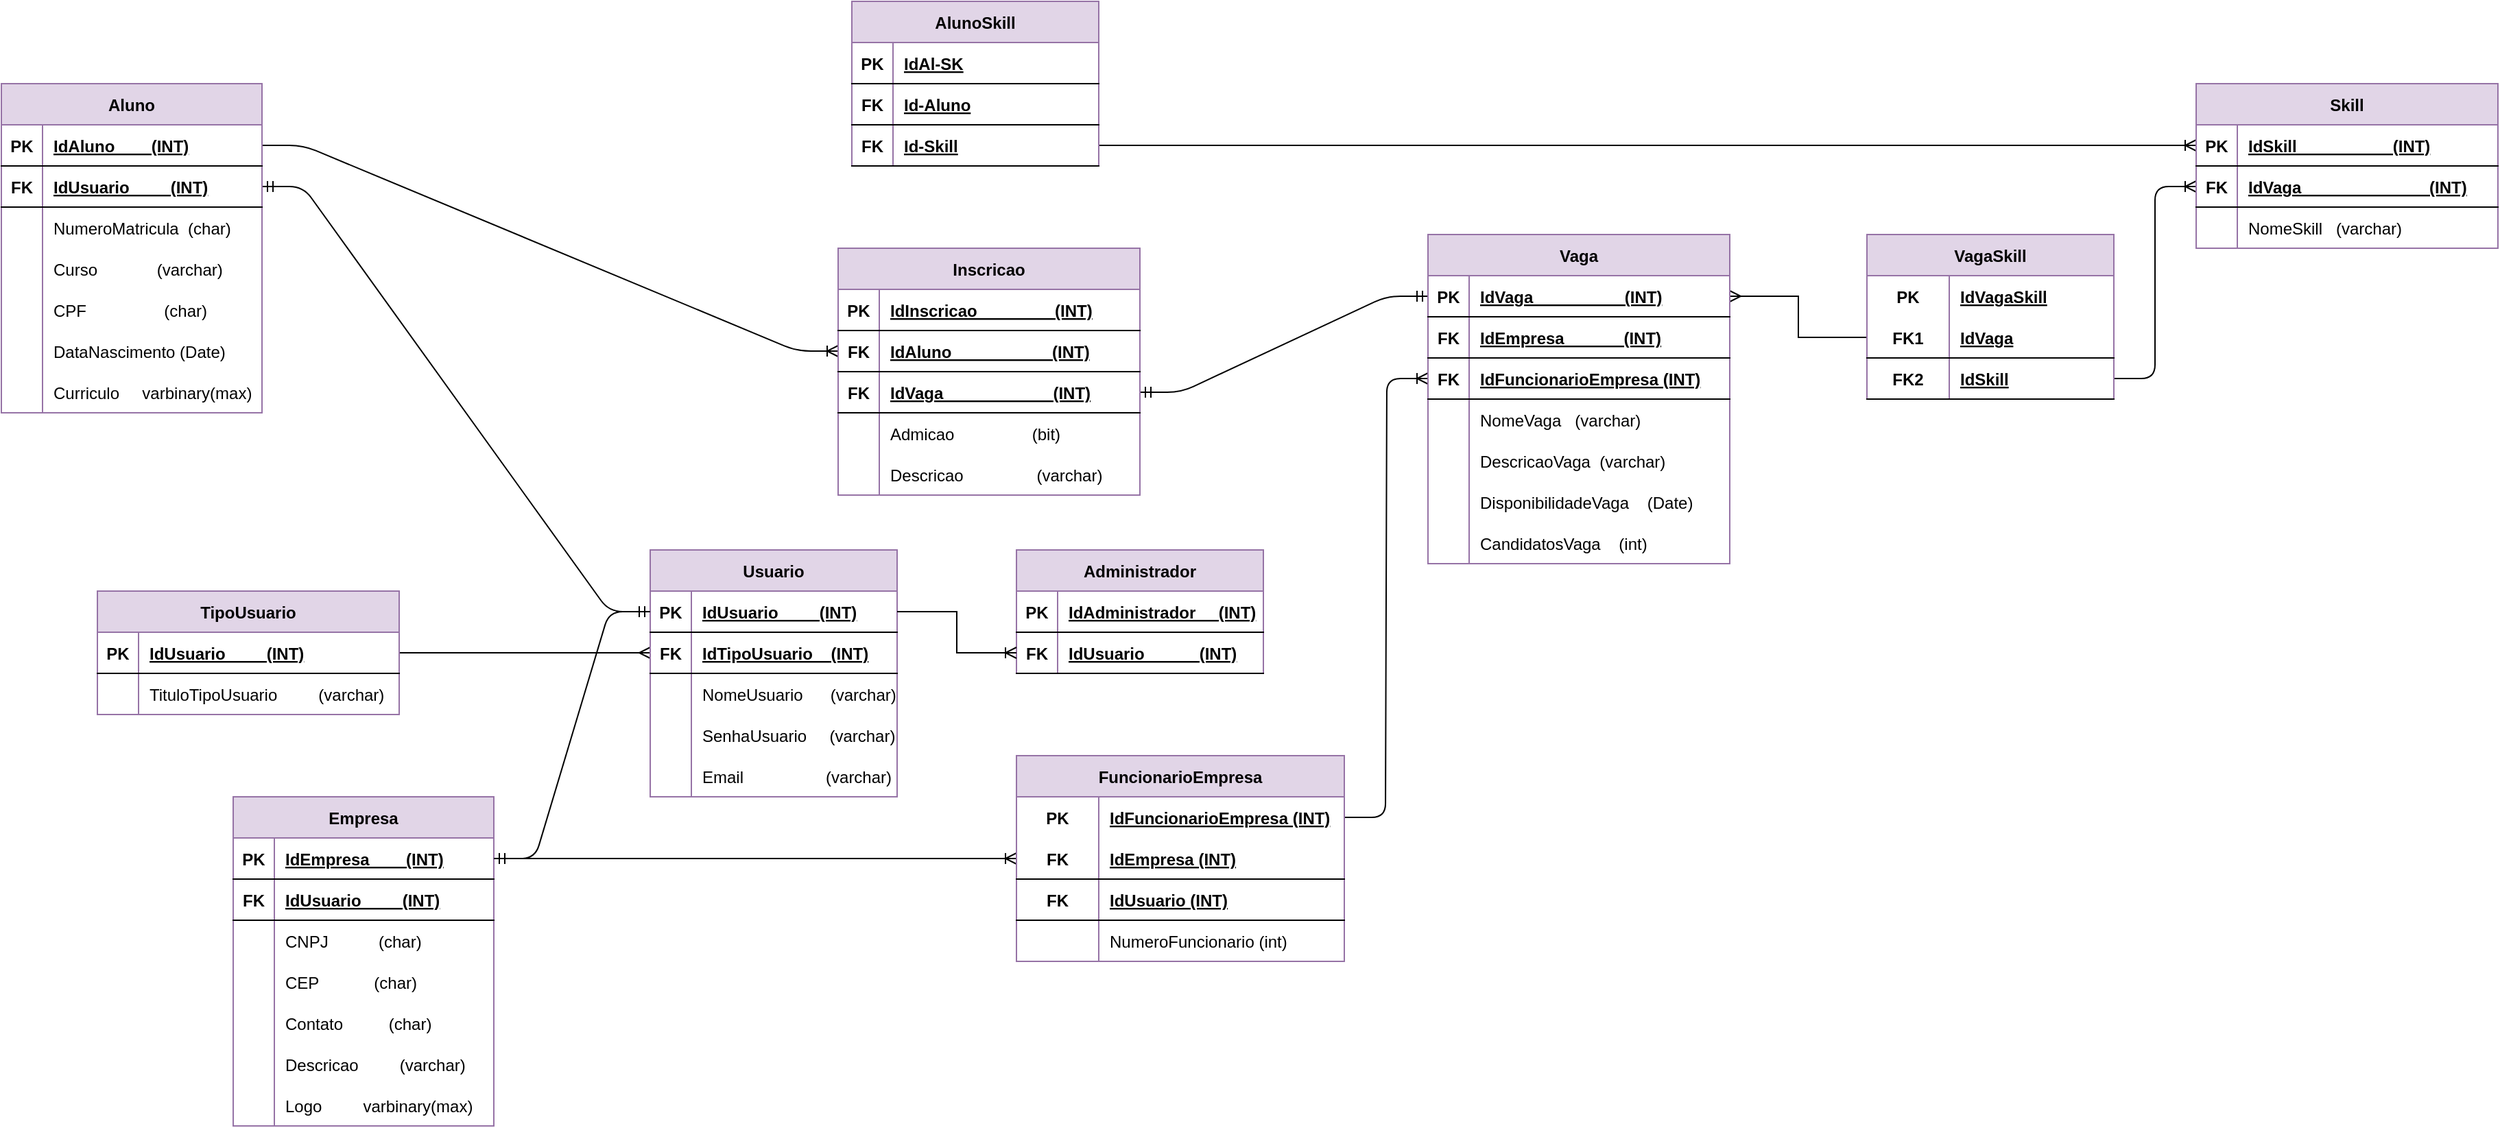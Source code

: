<mxfile version="13.7.1" type="device"><diagram id="C5RBs43oDa-KdzZeNtuy" name="Page-1"><mxGraphModel dx="769" dy="692" grid="1" gridSize="10" guides="1" tooltips="1" connect="1" arrows="1" fold="1" page="1" pageScale="1" pageWidth="827" pageHeight="1169" math="0" shadow="0"><root><mxCell id="WIyWlLk6GJQsqaUBKTNV-0"/><mxCell id="WIyWlLk6GJQsqaUBKTNV-1" parent="WIyWlLk6GJQsqaUBKTNV-0"/><mxCell id="zfQ86DGtaFj2glOcEP41-203" style="edgeStyle=orthogonalEdgeStyle;rounded=0;orthogonalLoop=1;jettySize=auto;html=1;entryX=1;entryY=0.5;entryDx=0;entryDy=0;endArrow=none;endFill=0;startArrow=ERmany;startFill=0;" parent="WIyWlLk6GJQsqaUBKTNV-1" source="zfQ86DGtaFj2glOcEP41-29" target="zfQ86DGtaFj2glOcEP41-42" edge="1"><mxGeometry relative="1" as="geometry"/></mxCell><mxCell id="zfQ86DGtaFj2glOcEP41-209" style="edgeStyle=orthogonalEdgeStyle;rounded=0;orthogonalLoop=1;jettySize=auto;html=1;endArrow=none;endFill=0;exitX=1;exitY=0.5;exitDx=0;exitDy=0;entryX=0;entryY=0.5;entryDx=0;entryDy=0;startArrow=ERmany;startFill=0;" parent="WIyWlLk6GJQsqaUBKTNV-1" source="zfQ86DGtaFj2glOcEP41-58" target="Ye0DY-qjaalPSwoNi_Tb-66" edge="1"><mxGeometry relative="1" as="geometry"><mxPoint x="1470" y="230" as="targetPoint"/></mxGeometry></mxCell><mxCell id="zfQ86DGtaFj2glOcEP41-25" value="Usuario" style="shape=table;startSize=30;container=1;collapsible=1;childLayout=tableLayout;fixedRows=1;rowLines=0;fontStyle=1;align=center;resizeLast=1;fillColor=#e1d5e7;strokeColor=#9673a6;" parent="WIyWlLk6GJQsqaUBKTNV-1" vertex="1"><mxGeometry x="623" y="510" width="180" height="180" as="geometry"><mxRectangle x="160" y="110" width="110" height="30" as="alternateBounds"/></mxGeometry></mxCell><mxCell id="zfQ86DGtaFj2glOcEP41-26" value="" style="shape=partialRectangle;collapsible=0;dropTarget=0;pointerEvents=0;fillColor=none;top=0;left=0;bottom=1;right=0;points=[[0,0.5],[1,0.5]];portConstraint=eastwest;" parent="zfQ86DGtaFj2glOcEP41-25" vertex="1"><mxGeometry y="30" width="180" height="30" as="geometry"/></mxCell><mxCell id="zfQ86DGtaFj2glOcEP41-27" value="PK" style="shape=partialRectangle;connectable=0;fillColor=none;top=0;left=0;bottom=0;right=0;fontStyle=1;overflow=hidden;" parent="zfQ86DGtaFj2glOcEP41-26" vertex="1"><mxGeometry width="30" height="30" as="geometry"/></mxCell><mxCell id="zfQ86DGtaFj2glOcEP41-28" value="IdUsuario         (INT)" style="shape=partialRectangle;connectable=0;fillColor=none;top=0;left=0;bottom=0;right=0;align=left;spacingLeft=6;fontStyle=5;overflow=hidden;" parent="zfQ86DGtaFj2glOcEP41-26" vertex="1"><mxGeometry x="30" width="150" height="30" as="geometry"/></mxCell><mxCell id="zfQ86DGtaFj2glOcEP41-29" value="" style="shape=partialRectangle;collapsible=0;dropTarget=0;pointerEvents=0;fillColor=none;top=0;left=0;bottom=1;right=0;points=[[0,0.5],[1,0.5]];portConstraint=eastwest;" parent="zfQ86DGtaFj2glOcEP41-25" vertex="1"><mxGeometry y="60" width="180" height="30" as="geometry"/></mxCell><mxCell id="zfQ86DGtaFj2glOcEP41-30" value="FK" style="shape=partialRectangle;connectable=0;fillColor=none;top=0;left=0;bottom=0;right=0;fontStyle=1;overflow=hidden;" parent="zfQ86DGtaFj2glOcEP41-29" vertex="1"><mxGeometry width="30" height="30" as="geometry"/></mxCell><mxCell id="zfQ86DGtaFj2glOcEP41-31" value="IdTipoUsuario    (INT)" style="shape=partialRectangle;connectable=0;fillColor=none;top=0;left=0;bottom=0;right=0;align=left;spacingLeft=6;fontStyle=5;overflow=hidden;" parent="zfQ86DGtaFj2glOcEP41-29" vertex="1"><mxGeometry x="30" width="150" height="30" as="geometry"/></mxCell><mxCell id="zfQ86DGtaFj2glOcEP41-32" value="" style="shape=partialRectangle;collapsible=0;dropTarget=0;pointerEvents=0;fillColor=none;top=0;left=0;bottom=0;right=0;points=[[0,0.5],[1,0.5]];portConstraint=eastwest;" parent="zfQ86DGtaFj2glOcEP41-25" vertex="1"><mxGeometry y="90" width="180" height="30" as="geometry"/></mxCell><mxCell id="zfQ86DGtaFj2glOcEP41-33" value="" style="shape=partialRectangle;connectable=0;fillColor=none;top=0;left=0;bottom=0;right=0;editable=1;overflow=hidden;" parent="zfQ86DGtaFj2glOcEP41-32" vertex="1"><mxGeometry width="30" height="30" as="geometry"/></mxCell><mxCell id="zfQ86DGtaFj2glOcEP41-34" value="NomeUsuario      (varchar)        " style="shape=partialRectangle;connectable=0;fillColor=none;top=0;left=0;bottom=0;right=0;align=left;spacingLeft=6;overflow=hidden;fontStyle=0" parent="zfQ86DGtaFj2glOcEP41-32" vertex="1"><mxGeometry x="30" width="150" height="30" as="geometry"/></mxCell><mxCell id="zfQ86DGtaFj2glOcEP41-35" value="" style="shape=partialRectangle;collapsible=0;dropTarget=0;pointerEvents=0;fillColor=none;top=0;left=0;bottom=0;right=0;points=[[0,0.5],[1,0.5]];portConstraint=eastwest;" parent="zfQ86DGtaFj2glOcEP41-25" vertex="1"><mxGeometry y="120" width="180" height="30" as="geometry"/></mxCell><mxCell id="zfQ86DGtaFj2glOcEP41-36" value="" style="shape=partialRectangle;connectable=0;fillColor=none;top=0;left=0;bottom=0;right=0;editable=1;overflow=hidden;" parent="zfQ86DGtaFj2glOcEP41-35" vertex="1"><mxGeometry width="30" height="30" as="geometry"/></mxCell><mxCell id="zfQ86DGtaFj2glOcEP41-37" value="SenhaUsuario     (varchar)" style="shape=partialRectangle;connectable=0;fillColor=none;top=0;left=0;bottom=0;right=0;align=left;spacingLeft=6;overflow=hidden;" parent="zfQ86DGtaFj2glOcEP41-35" vertex="1"><mxGeometry x="30" width="150" height="30" as="geometry"/></mxCell><mxCell id="zfQ86DGtaFj2glOcEP41-38" value="" style="shape=partialRectangle;collapsible=0;dropTarget=0;pointerEvents=0;fillColor=none;top=0;left=0;bottom=0;right=0;points=[[0,0.5],[1,0.5]];portConstraint=eastwest;" parent="zfQ86DGtaFj2glOcEP41-25" vertex="1"><mxGeometry y="150" width="180" height="30" as="geometry"/></mxCell><mxCell id="zfQ86DGtaFj2glOcEP41-39" value="" style="shape=partialRectangle;connectable=0;fillColor=none;top=0;left=0;bottom=0;right=0;editable=1;overflow=hidden;" parent="zfQ86DGtaFj2glOcEP41-38" vertex="1"><mxGeometry width="30" height="30" as="geometry"/></mxCell><mxCell id="zfQ86DGtaFj2glOcEP41-40" value="Email                  (varchar)" style="shape=partialRectangle;connectable=0;fillColor=none;top=0;left=0;bottom=0;right=0;align=left;spacingLeft=6;overflow=hidden;" parent="zfQ86DGtaFj2glOcEP41-38" vertex="1"><mxGeometry x="30" width="150" height="30" as="geometry"/></mxCell><mxCell id="zfQ86DGtaFj2glOcEP41-41" value="TipoUsuario" style="shape=table;startSize=30;container=1;collapsible=1;childLayout=tableLayout;fixedRows=1;rowLines=0;fontStyle=1;align=center;resizeLast=1;fillColor=#e1d5e7;strokeColor=#9673a6;" parent="WIyWlLk6GJQsqaUBKTNV-1" vertex="1"><mxGeometry x="220" y="540" width="220" height="90" as="geometry"><mxRectangle x="160" y="110" width="110" height="30" as="alternateBounds"/></mxGeometry></mxCell><mxCell id="zfQ86DGtaFj2glOcEP41-42" value="" style="shape=partialRectangle;collapsible=0;dropTarget=0;pointerEvents=0;fillColor=none;top=0;left=0;bottom=1;right=0;points=[[0,0.5],[1,0.5]];portConstraint=eastwest;" parent="zfQ86DGtaFj2glOcEP41-41" vertex="1"><mxGeometry y="30" width="220" height="30" as="geometry"/></mxCell><mxCell id="zfQ86DGtaFj2glOcEP41-43" value="PK" style="shape=partialRectangle;connectable=0;fillColor=none;top=0;left=0;bottom=0;right=0;fontStyle=1;overflow=hidden;" parent="zfQ86DGtaFj2glOcEP41-42" vertex="1"><mxGeometry width="30" height="30" as="geometry"/></mxCell><mxCell id="zfQ86DGtaFj2glOcEP41-44" value="IdUsuario         (INT)" style="shape=partialRectangle;connectable=0;fillColor=none;top=0;left=0;bottom=0;right=0;align=left;spacingLeft=6;fontStyle=5;overflow=hidden;" parent="zfQ86DGtaFj2glOcEP41-42" vertex="1"><mxGeometry x="30" width="190" height="30" as="geometry"/></mxCell><mxCell id="zfQ86DGtaFj2glOcEP41-45" value="" style="shape=partialRectangle;collapsible=0;dropTarget=0;pointerEvents=0;fillColor=none;top=0;left=0;bottom=0;right=0;points=[[0,0.5],[1,0.5]];portConstraint=eastwest;" parent="zfQ86DGtaFj2glOcEP41-41" vertex="1"><mxGeometry y="60" width="220" height="30" as="geometry"/></mxCell><mxCell id="zfQ86DGtaFj2glOcEP41-46" value="" style="shape=partialRectangle;connectable=0;fillColor=none;top=0;left=0;bottom=0;right=0;editable=1;overflow=hidden;" parent="zfQ86DGtaFj2glOcEP41-45" vertex="1"><mxGeometry width="30" height="30" as="geometry"/></mxCell><mxCell id="zfQ86DGtaFj2glOcEP41-47" value="TituloTipoUsuario         (varchar)" style="shape=partialRectangle;connectable=0;fillColor=none;top=0;left=0;bottom=0;right=0;align=left;spacingLeft=6;overflow=hidden;fontStyle=0" parent="zfQ86DGtaFj2glOcEP41-45" vertex="1"><mxGeometry x="30" width="190" height="30" as="geometry"/></mxCell><mxCell id="Ye0DY-qjaalPSwoNi_Tb-26" value="" style="edgeStyle=entityRelationEdgeStyle;fontSize=12;html=1;endArrow=ERoneToMany;exitX=1;exitY=0.5;exitDx=0;exitDy=0;entryX=0;entryY=0.5;entryDx=0;entryDy=0;" parent="WIyWlLk6GJQsqaUBKTNV-1" source="Ye0DY-qjaalPSwoNi_Tb-16" target="zfQ86DGtaFj2glOcEP41-122" edge="1"><mxGeometry width="100" height="100" relative="1" as="geometry"><mxPoint x="1060" y="145" as="sourcePoint"/><mxPoint x="1410" y="240" as="targetPoint"/></mxGeometry></mxCell><mxCell id="Ye0DY-qjaalPSwoNi_Tb-27" value="" style="edgeStyle=entityRelationEdgeStyle;fontSize=12;html=1;endArrow=ERmandOne;startArrow=ERmandOne;entryX=0;entryY=0.5;entryDx=0;entryDy=0;exitX=1;exitY=0.5;exitDx=0;exitDy=0;" parent="WIyWlLk6GJQsqaUBKTNV-1" source="yKykuFLkiVYRQBQnr5qG-0" target="zfQ86DGtaFj2glOcEP41-58" edge="1"><mxGeometry width="100" height="100" relative="1" as="geometry"><mxPoint x="970" y="250" as="sourcePoint"/><mxPoint x="1130" y="280" as="targetPoint"/></mxGeometry></mxCell><mxCell id="Ye0DY-qjaalPSwoNi_Tb-29" value="" style="edgeStyle=entityRelationEdgeStyle;fontSize=12;html=1;endArrow=ERmandOne;startArrow=ERmandOne;exitX=1;exitY=0.5;exitDx=0;exitDy=0;" parent="WIyWlLk6GJQsqaUBKTNV-1" source="Ye0DY-qjaalPSwoNi_Tb-20" target="zfQ86DGtaFj2glOcEP41-26" edge="1"><mxGeometry width="100" height="100" relative="1" as="geometry"><mxPoint x="630" y="500" as="sourcePoint"/><mxPoint x="730" y="400" as="targetPoint"/></mxGeometry></mxCell><mxCell id="Ye0DY-qjaalPSwoNi_Tb-30" value="" style="edgeStyle=entityRelationEdgeStyle;fontSize=12;html=1;endArrow=ERmandOne;startArrow=ERmandOne;exitX=1;exitY=0.5;exitDx=0;exitDy=0;entryX=0;entryY=0.5;entryDx=0;entryDy=0;" parent="WIyWlLk6GJQsqaUBKTNV-1" source="zfQ86DGtaFj2glOcEP41-1" target="zfQ86DGtaFj2glOcEP41-26" edge="1"><mxGeometry width="100" height="100" relative="1" as="geometry"><mxPoint x="610" y="840" as="sourcePoint"/><mxPoint x="710" y="740" as="targetPoint"/></mxGeometry></mxCell><mxCell id="zfQ86DGtaFj2glOcEP41-0" value="Empresa" style="shape=table;startSize=30;container=1;collapsible=1;childLayout=tableLayout;fixedRows=1;rowLines=0;fontStyle=1;align=center;resizeLast=1;fillColor=#e1d5e7;strokeColor=#9673a6;" parent="WIyWlLk6GJQsqaUBKTNV-1" vertex="1"><mxGeometry x="319" y="690" width="190" height="240" as="geometry"><mxRectangle x="650" y="290" width="110" height="30" as="alternateBounds"/></mxGeometry></mxCell><mxCell id="zfQ86DGtaFj2glOcEP41-1" value="" style="shape=partialRectangle;collapsible=0;dropTarget=0;pointerEvents=0;fillColor=none;top=0;left=0;bottom=1;right=0;points=[[0,0.5],[1,0.5]];portConstraint=eastwest;" parent="zfQ86DGtaFj2glOcEP41-0" vertex="1"><mxGeometry y="30" width="190" height="30" as="geometry"/></mxCell><mxCell id="zfQ86DGtaFj2glOcEP41-2" value="PK" style="shape=partialRectangle;connectable=0;fillColor=none;top=0;left=0;bottom=0;right=0;fontStyle=1;overflow=hidden;" parent="zfQ86DGtaFj2glOcEP41-1" vertex="1"><mxGeometry width="30" height="30" as="geometry"/></mxCell><mxCell id="zfQ86DGtaFj2glOcEP41-3" value="IdEmpresa        (INT)" style="shape=partialRectangle;connectable=0;fillColor=none;top=0;left=0;bottom=0;right=0;align=left;spacingLeft=6;fontStyle=5;overflow=hidden;" parent="zfQ86DGtaFj2glOcEP41-1" vertex="1"><mxGeometry x="30" width="160" height="30" as="geometry"/></mxCell><mxCell id="zfQ86DGtaFj2glOcEP41-4" value="" style="shape=partialRectangle;collapsible=0;dropTarget=0;pointerEvents=0;fillColor=none;top=0;left=0;bottom=1;right=0;points=[[0,0.5],[1,0.5]];portConstraint=eastwest;" parent="zfQ86DGtaFj2glOcEP41-0" vertex="1"><mxGeometry y="60" width="190" height="30" as="geometry"/></mxCell><mxCell id="zfQ86DGtaFj2glOcEP41-5" value="FK" style="shape=partialRectangle;connectable=0;fillColor=none;top=0;left=0;bottom=0;right=0;fontStyle=1;overflow=hidden;" parent="zfQ86DGtaFj2glOcEP41-4" vertex="1"><mxGeometry width="30" height="30" as="geometry"/></mxCell><mxCell id="zfQ86DGtaFj2glOcEP41-6" value="IdUsuario         (INT)" style="shape=partialRectangle;connectable=0;fillColor=none;top=0;left=0;bottom=0;right=0;align=left;spacingLeft=6;fontStyle=5;overflow=hidden;" parent="zfQ86DGtaFj2glOcEP41-4" vertex="1"><mxGeometry x="30" width="160" height="30" as="geometry"/></mxCell><mxCell id="zfQ86DGtaFj2glOcEP41-10" value="" style="shape=partialRectangle;collapsible=0;dropTarget=0;pointerEvents=0;fillColor=none;top=0;left=0;bottom=0;right=0;points=[[0,0.5],[1,0.5]];portConstraint=eastwest;" parent="zfQ86DGtaFj2glOcEP41-0" vertex="1"><mxGeometry y="90" width="190" height="30" as="geometry"/></mxCell><mxCell id="zfQ86DGtaFj2glOcEP41-11" value="" style="shape=partialRectangle;connectable=0;fillColor=none;top=0;left=0;bottom=0;right=0;editable=1;overflow=hidden;" parent="zfQ86DGtaFj2glOcEP41-10" vertex="1"><mxGeometry width="30" height="30" as="geometry"/></mxCell><mxCell id="zfQ86DGtaFj2glOcEP41-12" value="CNPJ           (char)" style="shape=partialRectangle;connectable=0;fillColor=none;top=0;left=0;bottom=0;right=0;align=left;spacingLeft=6;overflow=hidden;" parent="zfQ86DGtaFj2glOcEP41-10" vertex="1"><mxGeometry x="30" width="160" height="30" as="geometry"/></mxCell><mxCell id="zfQ86DGtaFj2glOcEP41-13" value="" style="shape=partialRectangle;collapsible=0;dropTarget=0;pointerEvents=0;fillColor=none;top=0;left=0;bottom=0;right=0;points=[[0,0.5],[1,0.5]];portConstraint=eastwest;" parent="zfQ86DGtaFj2glOcEP41-0" vertex="1"><mxGeometry y="120" width="190" height="30" as="geometry"/></mxCell><mxCell id="zfQ86DGtaFj2glOcEP41-14" value="" style="shape=partialRectangle;connectable=0;fillColor=none;top=0;left=0;bottom=0;right=0;editable=1;overflow=hidden;" parent="zfQ86DGtaFj2glOcEP41-13" vertex="1"><mxGeometry width="30" height="30" as="geometry"/></mxCell><mxCell id="zfQ86DGtaFj2glOcEP41-15" value="CEP            (char)" style="shape=partialRectangle;connectable=0;fillColor=none;top=0;left=0;bottom=0;right=0;align=left;spacingLeft=6;overflow=hidden;" parent="zfQ86DGtaFj2glOcEP41-13" vertex="1"><mxGeometry x="30" width="160" height="30" as="geometry"/></mxCell><mxCell id="zfQ86DGtaFj2glOcEP41-16" value="" style="shape=partialRectangle;collapsible=0;dropTarget=0;pointerEvents=0;fillColor=none;top=0;left=0;bottom=0;right=0;points=[[0,0.5],[1,0.5]];portConstraint=eastwest;" parent="zfQ86DGtaFj2glOcEP41-0" vertex="1"><mxGeometry y="150" width="190" height="30" as="geometry"/></mxCell><mxCell id="zfQ86DGtaFj2glOcEP41-17" value="" style="shape=partialRectangle;connectable=0;fillColor=none;top=0;left=0;bottom=0;right=0;editable=1;overflow=hidden;" parent="zfQ86DGtaFj2glOcEP41-16" vertex="1"><mxGeometry width="30" height="30" as="geometry"/></mxCell><mxCell id="zfQ86DGtaFj2glOcEP41-18" value="Contato          (char)" style="shape=partialRectangle;connectable=0;fillColor=none;top=0;left=0;bottom=0;right=0;align=left;spacingLeft=6;overflow=hidden;" parent="zfQ86DGtaFj2glOcEP41-16" vertex="1"><mxGeometry x="30" width="160" height="30" as="geometry"/></mxCell><mxCell id="zfQ86DGtaFj2glOcEP41-19" value="" style="shape=partialRectangle;collapsible=0;dropTarget=0;pointerEvents=0;fillColor=none;top=0;left=0;bottom=0;right=0;points=[[0,0.5],[1,0.5]];portConstraint=eastwest;" parent="zfQ86DGtaFj2glOcEP41-0" vertex="1"><mxGeometry y="180" width="190" height="30" as="geometry"/></mxCell><mxCell id="zfQ86DGtaFj2glOcEP41-20" value="" style="shape=partialRectangle;connectable=0;fillColor=none;top=0;left=0;bottom=0;right=0;editable=1;overflow=hidden;" parent="zfQ86DGtaFj2glOcEP41-19" vertex="1"><mxGeometry width="30" height="30" as="geometry"/></mxCell><mxCell id="zfQ86DGtaFj2glOcEP41-21" value="Descricao         (varchar)" style="shape=partialRectangle;connectable=0;fillColor=none;top=0;left=0;bottom=0;right=0;align=left;spacingLeft=6;overflow=hidden;" parent="zfQ86DGtaFj2glOcEP41-19" vertex="1"><mxGeometry x="30" width="160" height="30" as="geometry"/></mxCell><mxCell id="zfQ86DGtaFj2glOcEP41-22" value="" style="shape=partialRectangle;collapsible=0;dropTarget=0;pointerEvents=0;fillColor=none;top=0;left=0;bottom=0;right=0;points=[[0,0.5],[1,0.5]];portConstraint=eastwest;" parent="zfQ86DGtaFj2glOcEP41-0" vertex="1"><mxGeometry y="210" width="190" height="30" as="geometry"/></mxCell><mxCell id="zfQ86DGtaFj2glOcEP41-23" value="" style="shape=partialRectangle;connectable=0;fillColor=none;top=0;left=0;bottom=0;right=0;editable=1;overflow=hidden;" parent="zfQ86DGtaFj2glOcEP41-22" vertex="1"><mxGeometry width="30" height="30" as="geometry"/></mxCell><mxCell id="zfQ86DGtaFj2glOcEP41-24" value="Logo         varbinary(max)" style="shape=partialRectangle;connectable=0;fillColor=none;top=0;left=0;bottom=0;right=0;align=left;spacingLeft=6;overflow=hidden;" parent="zfQ86DGtaFj2glOcEP41-22" vertex="1"><mxGeometry x="30" width="160" height="30" as="geometry"/></mxCell><mxCell id="Ye0DY-qjaalPSwoNi_Tb-31" value="" style="edgeStyle=entityRelationEdgeStyle;fontSize=12;html=1;endArrow=ERoneToMany;exitX=1;exitY=0.5;exitDx=0;exitDy=0;entryX=0;entryY=0.5;entryDx=0;entryDy=0;" parent="WIyWlLk6GJQsqaUBKTNV-1" source="zfQ86DGtaFj2glOcEP41-1" target="Ye0DY-qjaalPSwoNi_Tb-49" edge="1"><mxGeometry width="100" height="100" relative="1" as="geometry"><mxPoint x="560" y="770" as="sourcePoint"/><mxPoint x="760" y="935" as="targetPoint"/></mxGeometry></mxCell><mxCell id="Ye0DY-qjaalPSwoNi_Tb-38" value="" style="edgeStyle=entityRelationEdgeStyle;fontSize=12;html=1;endArrow=ERoneToMany;entryX=0;entryY=0.5;entryDx=0;entryDy=0;exitX=1;exitY=0.5;exitDx=0;exitDy=0;" parent="WIyWlLk6GJQsqaUBKTNV-1" source="Ye0DY-qjaalPSwoNi_Tb-46" target="Ye0DY-qjaalPSwoNi_Tb-35" edge="1"><mxGeometry width="100" height="100" relative="1" as="geometry"><mxPoint x="1030" y="810" as="sourcePoint"/><mxPoint x="1290" y="730" as="targetPoint"/></mxGeometry></mxCell><mxCell id="Ye0DY-qjaalPSwoNi_Tb-61" value="" style="edgeStyle=entityRelationEdgeStyle;fontSize=12;html=1;endArrow=ERoneToMany;exitX=1;exitY=0.5;exitDx=0;exitDy=0;entryX=0;entryY=0.5;entryDx=0;entryDy=0;" parent="WIyWlLk6GJQsqaUBKTNV-1" source="zfQ86DGtaFj2glOcEP41-103" target="zfQ86DGtaFj2glOcEP41-184" edge="1"><mxGeometry width="100" height="100" relative="1" as="geometry"><mxPoint x="630" y="420" as="sourcePoint"/><mxPoint x="730" y="320" as="targetPoint"/></mxGeometry></mxCell><mxCell id="zfQ86DGtaFj2glOcEP41-57" value="Vaga" style="shape=table;startSize=30;container=1;collapsible=1;childLayout=tableLayout;fixedRows=1;rowLines=0;fontStyle=1;align=center;resizeLast=1;fillColor=#e1d5e7;strokeColor=#9673a6;" parent="WIyWlLk6GJQsqaUBKTNV-1" vertex="1"><mxGeometry x="1190" y="280" width="220" height="240" as="geometry"><mxRectangle x="650" y="290" width="110" height="30" as="alternateBounds"/></mxGeometry></mxCell><mxCell id="zfQ86DGtaFj2glOcEP41-58" value="" style="shape=partialRectangle;collapsible=0;dropTarget=0;pointerEvents=0;fillColor=none;top=0;left=0;bottom=1;right=0;points=[[0,0.5],[1,0.5]];portConstraint=eastwest;" parent="zfQ86DGtaFj2glOcEP41-57" vertex="1"><mxGeometry y="30" width="220" height="30" as="geometry"/></mxCell><mxCell id="zfQ86DGtaFj2glOcEP41-59" value="PK" style="shape=partialRectangle;connectable=0;fillColor=none;top=0;left=0;bottom=0;right=0;fontStyle=1;overflow=hidden;" parent="zfQ86DGtaFj2glOcEP41-58" vertex="1"><mxGeometry width="30" height="30" as="geometry"/></mxCell><mxCell id="zfQ86DGtaFj2glOcEP41-60" value="IdVaga                    (INT)" style="shape=partialRectangle;connectable=0;fillColor=none;top=0;left=0;bottom=0;right=0;align=left;spacingLeft=6;fontStyle=5;overflow=hidden;" parent="zfQ86DGtaFj2glOcEP41-58" vertex="1"><mxGeometry x="30" width="190" height="30" as="geometry"/></mxCell><mxCell id="zfQ86DGtaFj2glOcEP41-61" value="" style="shape=partialRectangle;collapsible=0;dropTarget=0;pointerEvents=0;fillColor=none;top=0;left=0;bottom=1;right=0;points=[[0,0.5],[1,0.5]];portConstraint=eastwest;" parent="zfQ86DGtaFj2glOcEP41-57" vertex="1"><mxGeometry y="60" width="220" height="30" as="geometry"/></mxCell><mxCell id="zfQ86DGtaFj2glOcEP41-62" value="FK" style="shape=partialRectangle;connectable=0;fillColor=none;top=0;left=0;bottom=0;right=0;fontStyle=1;overflow=hidden;" parent="zfQ86DGtaFj2glOcEP41-61" vertex="1"><mxGeometry width="30" height="30" as="geometry"/></mxCell><mxCell id="zfQ86DGtaFj2glOcEP41-63" value="IdEmpresa             (INT)" style="shape=partialRectangle;connectable=0;fillColor=none;top=0;left=0;bottom=0;right=0;align=left;spacingLeft=6;fontStyle=5;overflow=hidden;" parent="zfQ86DGtaFj2glOcEP41-61" vertex="1"><mxGeometry x="30" width="190" height="30" as="geometry"/></mxCell><mxCell id="Ye0DY-qjaalPSwoNi_Tb-35" value="" style="shape=partialRectangle;collapsible=0;dropTarget=0;pointerEvents=0;fillColor=none;top=0;left=0;bottom=1;right=0;points=[[0,0.5],[1,0.5]];portConstraint=eastwest;" parent="zfQ86DGtaFj2glOcEP41-57" vertex="1"><mxGeometry y="90" width="220" height="30" as="geometry"/></mxCell><mxCell id="Ye0DY-qjaalPSwoNi_Tb-36" value="FK" style="shape=partialRectangle;connectable=0;fillColor=none;top=0;left=0;bottom=0;right=0;fontStyle=1;overflow=hidden;" parent="Ye0DY-qjaalPSwoNi_Tb-35" vertex="1"><mxGeometry width="30" height="30" as="geometry"/></mxCell><mxCell id="Ye0DY-qjaalPSwoNi_Tb-37" value="IdFuncionarioEmpresa (INT)" style="shape=partialRectangle;connectable=0;fillColor=none;top=0;left=0;bottom=0;right=0;align=left;spacingLeft=6;fontStyle=5;overflow=hidden;" parent="Ye0DY-qjaalPSwoNi_Tb-35" vertex="1"><mxGeometry x="30" width="190" height="30" as="geometry"/></mxCell><mxCell id="zfQ86DGtaFj2glOcEP41-64" value="" style="shape=partialRectangle;collapsible=0;dropTarget=0;pointerEvents=0;fillColor=none;top=0;left=0;bottom=0;right=0;points=[[0,0.5],[1,0.5]];portConstraint=eastwest;" parent="zfQ86DGtaFj2glOcEP41-57" vertex="1"><mxGeometry y="120" width="220" height="30" as="geometry"/></mxCell><mxCell id="zfQ86DGtaFj2glOcEP41-65" value="" style="shape=partialRectangle;connectable=0;fillColor=none;top=0;left=0;bottom=0;right=0;editable=1;overflow=hidden;" parent="zfQ86DGtaFj2glOcEP41-64" vertex="1"><mxGeometry width="30" height="30" as="geometry"/></mxCell><mxCell id="zfQ86DGtaFj2glOcEP41-66" value="NomeVaga   (varchar)" style="shape=partialRectangle;connectable=0;fillColor=none;top=0;left=0;bottom=0;right=0;align=left;spacingLeft=6;overflow=hidden;" parent="zfQ86DGtaFj2glOcEP41-64" vertex="1"><mxGeometry x="30" width="190" height="30" as="geometry"/></mxCell><mxCell id="zfQ86DGtaFj2glOcEP41-67" value="" style="shape=partialRectangle;collapsible=0;dropTarget=0;pointerEvents=0;fillColor=none;top=0;left=0;bottom=0;right=0;points=[[0,0.5],[1,0.5]];portConstraint=eastwest;" parent="zfQ86DGtaFj2glOcEP41-57" vertex="1"><mxGeometry y="150" width="220" height="30" as="geometry"/></mxCell><mxCell id="zfQ86DGtaFj2glOcEP41-68" value="" style="shape=partialRectangle;connectable=0;fillColor=none;top=0;left=0;bottom=0;right=0;editable=1;overflow=hidden;" parent="zfQ86DGtaFj2glOcEP41-67" vertex="1"><mxGeometry width="30" height="30" as="geometry"/></mxCell><mxCell id="zfQ86DGtaFj2glOcEP41-69" value="DescricaoVaga  (varchar)" style="shape=partialRectangle;connectable=0;fillColor=none;top=0;left=0;bottom=0;right=0;align=left;spacingLeft=6;overflow=hidden;" parent="zfQ86DGtaFj2glOcEP41-67" vertex="1"><mxGeometry x="30" width="190" height="30" as="geometry"/></mxCell><mxCell id="zfQ86DGtaFj2glOcEP41-70" value="" style="shape=partialRectangle;collapsible=0;dropTarget=0;pointerEvents=0;fillColor=none;top=0;left=0;bottom=0;right=0;points=[[0,0.5],[1,0.5]];portConstraint=eastwest;" parent="zfQ86DGtaFj2glOcEP41-57" vertex="1"><mxGeometry y="180" width="220" height="30" as="geometry"/></mxCell><mxCell id="zfQ86DGtaFj2glOcEP41-71" value="" style="shape=partialRectangle;connectable=0;fillColor=none;top=0;left=0;bottom=0;right=0;editable=1;overflow=hidden;" parent="zfQ86DGtaFj2glOcEP41-70" vertex="1"><mxGeometry width="30" height="30" as="geometry"/></mxCell><mxCell id="zfQ86DGtaFj2glOcEP41-72" value="DisponibilidadeVaga    (Date)" style="shape=partialRectangle;connectable=0;fillColor=none;top=0;left=0;bottom=0;right=0;align=left;spacingLeft=6;overflow=hidden;" parent="zfQ86DGtaFj2glOcEP41-70" vertex="1"><mxGeometry x="30" width="190" height="30" as="geometry"/></mxCell><mxCell id="zfQ86DGtaFj2glOcEP41-73" value="" style="shape=partialRectangle;collapsible=0;dropTarget=0;pointerEvents=0;fillColor=none;top=0;left=0;bottom=0;right=0;points=[[0,0.5],[1,0.5]];portConstraint=eastwest;" parent="zfQ86DGtaFj2glOcEP41-57" vertex="1"><mxGeometry y="210" width="220" height="30" as="geometry"/></mxCell><mxCell id="zfQ86DGtaFj2glOcEP41-74" value="" style="shape=partialRectangle;connectable=0;fillColor=none;top=0;left=0;bottom=0;right=0;editable=1;overflow=hidden;" parent="zfQ86DGtaFj2glOcEP41-73" vertex="1"><mxGeometry width="30" height="30" as="geometry"/></mxCell><mxCell id="zfQ86DGtaFj2glOcEP41-75" value="CandidatosVaga    (int)" style="shape=partialRectangle;connectable=0;fillColor=none;top=0;left=0;bottom=0;right=0;align=left;spacingLeft=6;overflow=hidden;" parent="zfQ86DGtaFj2glOcEP41-73" vertex="1"><mxGeometry x="30" width="190" height="30" as="geometry"/></mxCell><mxCell id="Ye0DY-qjaalPSwoNi_Tb-78" value="" style="edgeStyle=entityRelationEdgeStyle;fontSize=12;html=1;endArrow=ERoneToMany;exitX=1;exitY=0.5;exitDx=0;exitDy=0;entryX=0;entryY=0.5;entryDx=0;entryDy=0;" parent="WIyWlLk6GJQsqaUBKTNV-1" source="Ye0DY-qjaalPSwoNi_Tb-75" target="zfQ86DGtaFj2glOcEP41-125" edge="1"><mxGeometry width="100" height="100" relative="1" as="geometry"><mxPoint x="1820" y="340" as="sourcePoint"/><mxPoint x="1920" y="240" as="targetPoint"/></mxGeometry></mxCell><mxCell id="Ye0DY-qjaalPSwoNi_Tb-62" value="VagaSkill" style="shape=table;startSize=30;container=1;collapsible=1;childLayout=tableLayout;fixedRows=1;rowLines=0;fontStyle=1;align=center;resizeLast=1;fillColor=#e1d5e7;strokeColor=#9673a6;" parent="WIyWlLk6GJQsqaUBKTNV-1" vertex="1"><mxGeometry x="1510" y="280" width="180" height="120" as="geometry"/></mxCell><mxCell id="Ye0DY-qjaalPSwoNi_Tb-63" value="" style="shape=partialRectangle;collapsible=0;dropTarget=0;pointerEvents=0;fillColor=none;top=0;left=0;bottom=0;right=0;points=[[0,0.5],[1,0.5]];portConstraint=eastwest;" parent="Ye0DY-qjaalPSwoNi_Tb-62" vertex="1"><mxGeometry y="30" width="180" height="30" as="geometry"/></mxCell><mxCell id="Ye0DY-qjaalPSwoNi_Tb-64" value="PK" style="shape=partialRectangle;connectable=0;fillColor=none;top=0;left=0;bottom=0;right=0;fontStyle=1;overflow=hidden;" parent="Ye0DY-qjaalPSwoNi_Tb-63" vertex="1"><mxGeometry width="60" height="30" as="geometry"/></mxCell><mxCell id="Ye0DY-qjaalPSwoNi_Tb-65" value="IdVagaSkill" style="shape=partialRectangle;connectable=0;fillColor=none;top=0;left=0;bottom=0;right=0;align=left;spacingLeft=6;fontStyle=5;overflow=hidden;" parent="Ye0DY-qjaalPSwoNi_Tb-63" vertex="1"><mxGeometry x="60" width="120" height="30" as="geometry"/></mxCell><mxCell id="Ye0DY-qjaalPSwoNi_Tb-66" value="" style="shape=partialRectangle;collapsible=0;dropTarget=0;pointerEvents=0;fillColor=none;top=0;left=0;bottom=1;right=0;points=[[0,0.5],[1,0.5]];portConstraint=eastwest;" parent="Ye0DY-qjaalPSwoNi_Tb-62" vertex="1"><mxGeometry y="60" width="180" height="30" as="geometry"/></mxCell><mxCell id="Ye0DY-qjaalPSwoNi_Tb-67" value="FK1" style="shape=partialRectangle;connectable=0;fillColor=none;top=0;left=0;bottom=0;right=0;fontStyle=1;overflow=hidden;" parent="Ye0DY-qjaalPSwoNi_Tb-66" vertex="1"><mxGeometry width="60" height="30" as="geometry"/></mxCell><mxCell id="Ye0DY-qjaalPSwoNi_Tb-68" value="IdVaga" style="shape=partialRectangle;connectable=0;fillColor=none;top=0;left=0;bottom=0;right=0;align=left;spacingLeft=6;fontStyle=5;overflow=hidden;" parent="Ye0DY-qjaalPSwoNi_Tb-66" vertex="1"><mxGeometry x="60" width="120" height="30" as="geometry"/></mxCell><mxCell id="Ye0DY-qjaalPSwoNi_Tb-75" value="" style="shape=partialRectangle;collapsible=0;dropTarget=0;pointerEvents=0;fillColor=none;top=0;left=0;bottom=1;right=0;points=[[0,0.5],[1,0.5]];portConstraint=eastwest;" parent="Ye0DY-qjaalPSwoNi_Tb-62" vertex="1"><mxGeometry y="90" width="180" height="30" as="geometry"/></mxCell><mxCell id="Ye0DY-qjaalPSwoNi_Tb-76" value="FK2" style="shape=partialRectangle;connectable=0;fillColor=none;top=0;left=0;bottom=0;right=0;fontStyle=1;overflow=hidden;" parent="Ye0DY-qjaalPSwoNi_Tb-75" vertex="1"><mxGeometry width="60" height="30" as="geometry"/></mxCell><mxCell id="Ye0DY-qjaalPSwoNi_Tb-77" value="IdSkill" style="shape=partialRectangle;connectable=0;fillColor=none;top=0;left=0;bottom=0;right=0;align=left;spacingLeft=6;fontStyle=5;overflow=hidden;" parent="Ye0DY-qjaalPSwoNi_Tb-75" vertex="1"><mxGeometry x="60" width="120" height="30" as="geometry"/></mxCell><mxCell id="Ye0DY-qjaalPSwoNi_Tb-0" value="AlunoSkill" style="shape=table;startSize=30;container=1;collapsible=1;childLayout=tableLayout;fixedRows=1;rowLines=0;fontStyle=1;align=center;resizeLast=1;fillColor=#e1d5e7;strokeColor=#9673a6;" parent="WIyWlLk6GJQsqaUBKTNV-1" vertex="1"><mxGeometry x="770" y="110" width="180" height="120" as="geometry"/></mxCell><mxCell id="Ye0DY-qjaalPSwoNi_Tb-1" value="" style="shape=partialRectangle;collapsible=0;dropTarget=0;pointerEvents=0;fillColor=none;top=0;left=0;bottom=1;right=0;points=[[0,0.5],[1,0.5]];portConstraint=eastwest;" parent="Ye0DY-qjaalPSwoNi_Tb-0" vertex="1"><mxGeometry y="30" width="180" height="30" as="geometry"/></mxCell><mxCell id="Ye0DY-qjaalPSwoNi_Tb-2" value="PK" style="shape=partialRectangle;connectable=0;fillColor=none;top=0;left=0;bottom=0;right=0;fontStyle=1;overflow=hidden;" parent="Ye0DY-qjaalPSwoNi_Tb-1" vertex="1"><mxGeometry width="30" height="30" as="geometry"/></mxCell><mxCell id="Ye0DY-qjaalPSwoNi_Tb-3" value="IdAl-SK" style="shape=partialRectangle;connectable=0;fillColor=none;top=0;left=0;bottom=0;right=0;align=left;spacingLeft=6;fontStyle=5;overflow=hidden;" parent="Ye0DY-qjaalPSwoNi_Tb-1" vertex="1"><mxGeometry x="30" width="150" height="30" as="geometry"/></mxCell><mxCell id="Ye0DY-qjaalPSwoNi_Tb-13" value="" style="shape=partialRectangle;collapsible=0;dropTarget=0;pointerEvents=0;fillColor=none;top=0;left=0;bottom=1;right=0;points=[[0,0.5],[1,0.5]];portConstraint=eastwest;" parent="Ye0DY-qjaalPSwoNi_Tb-0" vertex="1"><mxGeometry y="60" width="180" height="30" as="geometry"/></mxCell><mxCell id="Ye0DY-qjaalPSwoNi_Tb-14" value="FK" style="shape=partialRectangle;connectable=0;fillColor=none;top=0;left=0;bottom=0;right=0;fontStyle=1;overflow=hidden;" parent="Ye0DY-qjaalPSwoNi_Tb-13" vertex="1"><mxGeometry width="30" height="30" as="geometry"/></mxCell><mxCell id="Ye0DY-qjaalPSwoNi_Tb-15" value="Id-Aluno" style="shape=partialRectangle;connectable=0;fillColor=none;top=0;left=0;bottom=0;right=0;align=left;spacingLeft=6;fontStyle=5;overflow=hidden;" parent="Ye0DY-qjaalPSwoNi_Tb-13" vertex="1"><mxGeometry x="30" width="150" height="30" as="geometry"/></mxCell><mxCell id="Ye0DY-qjaalPSwoNi_Tb-16" value="" style="shape=partialRectangle;collapsible=0;dropTarget=0;pointerEvents=0;fillColor=none;top=0;left=0;bottom=1;right=0;points=[[0,0.5],[1,0.5]];portConstraint=eastwest;" parent="Ye0DY-qjaalPSwoNi_Tb-0" vertex="1"><mxGeometry y="90" width="180" height="30" as="geometry"/></mxCell><mxCell id="Ye0DY-qjaalPSwoNi_Tb-17" value="FK" style="shape=partialRectangle;connectable=0;fillColor=none;top=0;left=0;bottom=0;right=0;fontStyle=1;overflow=hidden;" parent="Ye0DY-qjaalPSwoNi_Tb-16" vertex="1"><mxGeometry width="30" height="30" as="geometry"/></mxCell><mxCell id="Ye0DY-qjaalPSwoNi_Tb-18" value="Id-Skill" style="shape=partialRectangle;connectable=0;fillColor=none;top=0;left=0;bottom=0;right=0;align=left;spacingLeft=6;fontStyle=5;overflow=hidden;" parent="Ye0DY-qjaalPSwoNi_Tb-16" vertex="1"><mxGeometry x="30" width="150" height="30" as="geometry"/></mxCell><mxCell id="zfQ86DGtaFj2glOcEP41-121" value="Skill" style="shape=table;startSize=30;container=1;collapsible=1;childLayout=tableLayout;fixedRows=1;rowLines=0;fontStyle=1;align=center;resizeLast=1;fillColor=#e1d5e7;strokeColor=#9673a6;" parent="WIyWlLk6GJQsqaUBKTNV-1" vertex="1"><mxGeometry x="1750" y="170" width="220" height="120" as="geometry"><mxRectangle x="650" y="290" width="110" height="30" as="alternateBounds"/></mxGeometry></mxCell><mxCell id="zfQ86DGtaFj2glOcEP41-122" value="" style="shape=partialRectangle;collapsible=0;dropTarget=0;pointerEvents=0;fillColor=none;top=0;left=0;bottom=1;right=0;points=[[0,0.5],[1,0.5]];portConstraint=eastwest;" parent="zfQ86DGtaFj2glOcEP41-121" vertex="1"><mxGeometry y="30" width="220" height="30" as="geometry"/></mxCell><mxCell id="zfQ86DGtaFj2glOcEP41-123" value="PK" style="shape=partialRectangle;connectable=0;fillColor=none;top=0;left=0;bottom=0;right=0;fontStyle=1;overflow=hidden;" parent="zfQ86DGtaFj2glOcEP41-122" vertex="1"><mxGeometry width="30" height="30" as="geometry"/></mxCell><mxCell id="zfQ86DGtaFj2glOcEP41-124" value="IdSkill                     (INT)" style="shape=partialRectangle;connectable=0;fillColor=none;top=0;left=0;bottom=0;right=0;align=left;spacingLeft=6;fontStyle=5;overflow=hidden;" parent="zfQ86DGtaFj2glOcEP41-122" vertex="1"><mxGeometry x="30" width="190" height="30" as="geometry"/></mxCell><mxCell id="zfQ86DGtaFj2glOcEP41-125" value="" style="shape=partialRectangle;collapsible=0;dropTarget=0;pointerEvents=0;fillColor=none;top=0;left=0;bottom=1;right=0;points=[[0,0.5],[1,0.5]];portConstraint=eastwest;" parent="zfQ86DGtaFj2glOcEP41-121" vertex="1"><mxGeometry y="60" width="220" height="30" as="geometry"/></mxCell><mxCell id="zfQ86DGtaFj2glOcEP41-126" value="FK" style="shape=partialRectangle;connectable=0;fillColor=none;top=0;left=0;bottom=0;right=0;fontStyle=1;overflow=hidden;" parent="zfQ86DGtaFj2glOcEP41-125" vertex="1"><mxGeometry width="30" height="30" as="geometry"/></mxCell><mxCell id="zfQ86DGtaFj2glOcEP41-127" value="IdVaga                            (INT)" style="shape=partialRectangle;connectable=0;fillColor=none;top=0;left=0;bottom=0;right=0;align=left;spacingLeft=6;fontStyle=5;overflow=hidden;" parent="zfQ86DGtaFj2glOcEP41-125" vertex="1"><mxGeometry x="30" width="190" height="30" as="geometry"/></mxCell><mxCell id="zfQ86DGtaFj2glOcEP41-128" value="" style="shape=partialRectangle;collapsible=0;dropTarget=0;pointerEvents=0;fillColor=none;top=0;left=0;bottom=0;right=0;points=[[0,0.5],[1,0.5]];portConstraint=eastwest;" parent="zfQ86DGtaFj2glOcEP41-121" vertex="1"><mxGeometry y="90" width="220" height="30" as="geometry"/></mxCell><mxCell id="zfQ86DGtaFj2glOcEP41-129" value="" style="shape=partialRectangle;connectable=0;fillColor=none;top=0;left=0;bottom=0;right=0;editable=1;overflow=hidden;" parent="zfQ86DGtaFj2glOcEP41-128" vertex="1"><mxGeometry width="30" height="30" as="geometry"/></mxCell><mxCell id="zfQ86DGtaFj2glOcEP41-130" value="NomeSkill   (varchar)" style="shape=partialRectangle;connectable=0;fillColor=none;top=0;left=0;bottom=0;right=0;align=left;spacingLeft=6;overflow=hidden;" parent="zfQ86DGtaFj2glOcEP41-128" vertex="1"><mxGeometry x="30" width="190" height="30" as="geometry"/></mxCell><mxCell id="Ye0DY-qjaalPSwoNi_Tb-45" value="FuncionarioEmpresa" style="shape=table;startSize=30;container=1;collapsible=1;childLayout=tableLayout;fixedRows=1;rowLines=0;fontStyle=1;align=center;resizeLast=1;fillColor=#e1d5e7;strokeColor=#9673a6;" parent="WIyWlLk6GJQsqaUBKTNV-1" vertex="1"><mxGeometry x="890" y="660" width="239" height="150" as="geometry"/></mxCell><mxCell id="Ye0DY-qjaalPSwoNi_Tb-46" value="" style="shape=partialRectangle;collapsible=0;dropTarget=0;pointerEvents=0;fillColor=none;top=0;left=0;bottom=0;right=0;points=[[0,0.5],[1,0.5]];portConstraint=eastwest;" parent="Ye0DY-qjaalPSwoNi_Tb-45" vertex="1"><mxGeometry y="30" width="239" height="30" as="geometry"/></mxCell><mxCell id="Ye0DY-qjaalPSwoNi_Tb-47" value="PK" style="shape=partialRectangle;connectable=0;fillColor=none;top=0;left=0;bottom=0;right=0;fontStyle=1;overflow=hidden;" parent="Ye0DY-qjaalPSwoNi_Tb-46" vertex="1"><mxGeometry width="60" height="30" as="geometry"/></mxCell><mxCell id="Ye0DY-qjaalPSwoNi_Tb-48" value="IdFuncionarioEmpresa (INT)" style="shape=partialRectangle;connectable=0;fillColor=none;top=0;left=0;bottom=0;right=0;align=left;spacingLeft=6;fontStyle=5;overflow=hidden;" parent="Ye0DY-qjaalPSwoNi_Tb-46" vertex="1"><mxGeometry x="60" width="179" height="30" as="geometry"/></mxCell><mxCell id="Ye0DY-qjaalPSwoNi_Tb-49" value="" style="shape=partialRectangle;collapsible=0;dropTarget=0;pointerEvents=0;fillColor=none;top=0;left=0;bottom=1;right=0;points=[[0,0.5],[1,0.5]];portConstraint=eastwest;" parent="Ye0DY-qjaalPSwoNi_Tb-45" vertex="1"><mxGeometry y="60" width="239" height="30" as="geometry"/></mxCell><mxCell id="Ye0DY-qjaalPSwoNi_Tb-50" value="FK" style="shape=partialRectangle;connectable=0;fillColor=none;top=0;left=0;bottom=0;right=0;fontStyle=1;overflow=hidden;" parent="Ye0DY-qjaalPSwoNi_Tb-49" vertex="1"><mxGeometry width="60" height="30" as="geometry"/></mxCell><mxCell id="Ye0DY-qjaalPSwoNi_Tb-51" value="IdEmpresa (INT)" style="shape=partialRectangle;connectable=0;fillColor=none;top=0;left=0;bottom=0;right=0;align=left;spacingLeft=6;fontStyle=5;overflow=hidden;" parent="Ye0DY-qjaalPSwoNi_Tb-49" vertex="1"><mxGeometry x="60" width="179" height="30" as="geometry"/></mxCell><mxCell id="Ye0DY-qjaalPSwoNi_Tb-58" value="" style="shape=partialRectangle;collapsible=0;dropTarget=0;pointerEvents=0;fillColor=none;top=0;left=0;bottom=1;right=0;points=[[0,0.5],[1,0.5]];portConstraint=eastwest;" parent="Ye0DY-qjaalPSwoNi_Tb-45" vertex="1"><mxGeometry y="90" width="239" height="30" as="geometry"/></mxCell><mxCell id="Ye0DY-qjaalPSwoNi_Tb-59" value="FK" style="shape=partialRectangle;connectable=0;fillColor=none;top=0;left=0;bottom=0;right=0;fontStyle=1;overflow=hidden;" parent="Ye0DY-qjaalPSwoNi_Tb-58" vertex="1"><mxGeometry width="60" height="30" as="geometry"/></mxCell><mxCell id="Ye0DY-qjaalPSwoNi_Tb-60" value="IdUsuario (INT)" style="shape=partialRectangle;connectable=0;fillColor=none;top=0;left=0;bottom=0;right=0;align=left;spacingLeft=6;fontStyle=5;overflow=hidden;" parent="Ye0DY-qjaalPSwoNi_Tb-58" vertex="1"><mxGeometry x="60" width="179" height="30" as="geometry"/></mxCell><mxCell id="Ye0DY-qjaalPSwoNi_Tb-52" value="" style="shape=partialRectangle;collapsible=0;dropTarget=0;pointerEvents=0;fillColor=none;top=0;left=0;bottom=0;right=0;points=[[0,0.5],[1,0.5]];portConstraint=eastwest;" parent="Ye0DY-qjaalPSwoNi_Tb-45" vertex="1"><mxGeometry y="120" width="239" height="30" as="geometry"/></mxCell><mxCell id="Ye0DY-qjaalPSwoNi_Tb-53" value="" style="shape=partialRectangle;connectable=0;fillColor=none;top=0;left=0;bottom=0;right=0;editable=1;overflow=hidden;" parent="Ye0DY-qjaalPSwoNi_Tb-52" vertex="1"><mxGeometry width="60" height="30" as="geometry"/></mxCell><mxCell id="Ye0DY-qjaalPSwoNi_Tb-54" value="NumeroFuncionario (int)" style="shape=partialRectangle;connectable=0;fillColor=none;top=0;left=0;bottom=0;right=0;align=left;spacingLeft=6;overflow=hidden;" parent="Ye0DY-qjaalPSwoNi_Tb-52" vertex="1"><mxGeometry x="60" width="179" height="30" as="geometry"/></mxCell><mxCell id="zfQ86DGtaFj2glOcEP41-102" value="Aluno" style="shape=table;startSize=30;container=1;collapsible=1;childLayout=tableLayout;fixedRows=1;rowLines=0;fontStyle=1;align=center;resizeLast=1;fillColor=#e1d5e7;strokeColor=#9673a6;" parent="WIyWlLk6GJQsqaUBKTNV-1" vertex="1"><mxGeometry x="150" y="170" width="190" height="240" as="geometry"><mxRectangle x="650" y="-120" width="110" height="30" as="alternateBounds"/></mxGeometry></mxCell><mxCell id="zfQ86DGtaFj2glOcEP41-103" value="" style="shape=partialRectangle;collapsible=0;dropTarget=0;pointerEvents=0;fillColor=none;top=0;left=0;bottom=1;right=0;points=[[0,0.5],[1,0.5]];portConstraint=eastwest;" parent="zfQ86DGtaFj2glOcEP41-102" vertex="1"><mxGeometry y="30" width="190" height="30" as="geometry"/></mxCell><mxCell id="zfQ86DGtaFj2glOcEP41-104" value="PK" style="shape=partialRectangle;connectable=0;fillColor=none;top=0;left=0;bottom=0;right=0;fontStyle=1;overflow=hidden;" parent="zfQ86DGtaFj2glOcEP41-103" vertex="1"><mxGeometry width="30" height="30" as="geometry"/></mxCell><mxCell id="zfQ86DGtaFj2glOcEP41-105" value="IdAluno        (INT)" style="shape=partialRectangle;connectable=0;fillColor=none;top=0;left=0;bottom=0;right=0;align=left;spacingLeft=6;fontStyle=5;overflow=hidden;" parent="zfQ86DGtaFj2glOcEP41-103" vertex="1"><mxGeometry x="30" width="160" height="30" as="geometry"/></mxCell><mxCell id="Ye0DY-qjaalPSwoNi_Tb-20" value="" style="shape=partialRectangle;collapsible=0;dropTarget=0;pointerEvents=0;fillColor=none;top=0;left=0;bottom=1;right=0;points=[[0,0.5],[1,0.5]];portConstraint=eastwest;" parent="zfQ86DGtaFj2glOcEP41-102" vertex="1"><mxGeometry y="60" width="190" height="30" as="geometry"/></mxCell><mxCell id="Ye0DY-qjaalPSwoNi_Tb-21" value="FK" style="shape=partialRectangle;connectable=0;fillColor=none;top=0;left=0;bottom=0;right=0;fontStyle=1;overflow=hidden;" parent="Ye0DY-qjaalPSwoNi_Tb-20" vertex="1"><mxGeometry width="30" height="30" as="geometry"/></mxCell><mxCell id="Ye0DY-qjaalPSwoNi_Tb-22" value="IdUsuario         (INT)" style="shape=partialRectangle;connectable=0;fillColor=none;top=0;left=0;bottom=0;right=0;align=left;spacingLeft=6;fontStyle=5;overflow=hidden;" parent="Ye0DY-qjaalPSwoNi_Tb-20" vertex="1"><mxGeometry x="30" width="160" height="30" as="geometry"/></mxCell><mxCell id="zfQ86DGtaFj2glOcEP41-109" value="" style="shape=partialRectangle;collapsible=0;dropTarget=0;pointerEvents=0;fillColor=none;top=0;left=0;bottom=0;right=0;points=[[0,0.5],[1,0.5]];portConstraint=eastwest;" parent="zfQ86DGtaFj2glOcEP41-102" vertex="1"><mxGeometry y="90" width="190" height="30" as="geometry"/></mxCell><mxCell id="zfQ86DGtaFj2glOcEP41-110" value="" style="shape=partialRectangle;connectable=0;fillColor=none;top=0;left=0;bottom=0;right=0;editable=1;overflow=hidden;" parent="zfQ86DGtaFj2glOcEP41-109" vertex="1"><mxGeometry width="30" height="30" as="geometry"/></mxCell><mxCell id="zfQ86DGtaFj2glOcEP41-111" value="NumeroMatricula  (char)" style="shape=partialRectangle;connectable=0;fillColor=none;top=0;left=0;bottom=0;right=0;align=left;spacingLeft=6;overflow=hidden;" parent="zfQ86DGtaFj2glOcEP41-109" vertex="1"><mxGeometry x="30" width="160" height="30" as="geometry"/></mxCell><mxCell id="zfQ86DGtaFj2glOcEP41-112" value="" style="shape=partialRectangle;collapsible=0;dropTarget=0;pointerEvents=0;fillColor=none;top=0;left=0;bottom=0;right=0;points=[[0,0.5],[1,0.5]];portConstraint=eastwest;" parent="zfQ86DGtaFj2glOcEP41-102" vertex="1"><mxGeometry y="120" width="190" height="30" as="geometry"/></mxCell><mxCell id="zfQ86DGtaFj2glOcEP41-113" value="" style="shape=partialRectangle;connectable=0;fillColor=none;top=0;left=0;bottom=0;right=0;editable=1;overflow=hidden;" parent="zfQ86DGtaFj2glOcEP41-112" vertex="1"><mxGeometry width="30" height="30" as="geometry"/></mxCell><mxCell id="zfQ86DGtaFj2glOcEP41-114" value="Curso             (varchar)" style="shape=partialRectangle;connectable=0;fillColor=none;top=0;left=0;bottom=0;right=0;align=left;spacingLeft=6;overflow=hidden;" parent="zfQ86DGtaFj2glOcEP41-112" vertex="1"><mxGeometry x="30" width="160" height="30" as="geometry"/></mxCell><mxCell id="zfQ86DGtaFj2glOcEP41-115" value="" style="shape=partialRectangle;collapsible=0;dropTarget=0;pointerEvents=0;fillColor=none;top=0;left=0;bottom=0;right=0;points=[[0,0.5],[1,0.5]];portConstraint=eastwest;" parent="zfQ86DGtaFj2glOcEP41-102" vertex="1"><mxGeometry y="150" width="190" height="30" as="geometry"/></mxCell><mxCell id="zfQ86DGtaFj2glOcEP41-116" value="" style="shape=partialRectangle;connectable=0;fillColor=none;top=0;left=0;bottom=0;right=0;editable=1;overflow=hidden;" parent="zfQ86DGtaFj2glOcEP41-115" vertex="1"><mxGeometry width="30" height="30" as="geometry"/></mxCell><mxCell id="zfQ86DGtaFj2glOcEP41-117" value="CPF                 (char)" style="shape=partialRectangle;connectable=0;fillColor=none;top=0;left=0;bottom=0;right=0;align=left;spacingLeft=6;overflow=hidden;" parent="zfQ86DGtaFj2glOcEP41-115" vertex="1"><mxGeometry x="30" width="160" height="30" as="geometry"/></mxCell><mxCell id="zfQ86DGtaFj2glOcEP41-118" value="" style="shape=partialRectangle;collapsible=0;dropTarget=0;pointerEvents=0;fillColor=none;top=0;left=0;bottom=0;right=0;points=[[0,0.5],[1,0.5]];portConstraint=eastwest;" parent="zfQ86DGtaFj2glOcEP41-102" vertex="1"><mxGeometry y="180" width="190" height="30" as="geometry"/></mxCell><mxCell id="zfQ86DGtaFj2glOcEP41-119" value="" style="shape=partialRectangle;connectable=0;fillColor=none;top=0;left=0;bottom=0;right=0;editable=1;overflow=hidden;" parent="zfQ86DGtaFj2glOcEP41-118" vertex="1"><mxGeometry width="30" height="30" as="geometry"/></mxCell><mxCell id="zfQ86DGtaFj2glOcEP41-120" value="DataNascimento (Date)" style="shape=partialRectangle;connectable=0;fillColor=none;top=0;left=0;bottom=0;right=0;align=left;spacingLeft=6;overflow=hidden;" parent="zfQ86DGtaFj2glOcEP41-118" vertex="1"><mxGeometry x="30" width="160" height="30" as="geometry"/></mxCell><mxCell id="VKHxkFPtD_irqxHJn7MD-0" value="" style="shape=partialRectangle;collapsible=0;dropTarget=0;pointerEvents=0;fillColor=none;top=0;left=0;bottom=0;right=0;points=[[0,0.5],[1,0.5]];portConstraint=eastwest;" parent="zfQ86DGtaFj2glOcEP41-102" vertex="1"><mxGeometry y="210" width="190" height="30" as="geometry"/></mxCell><mxCell id="VKHxkFPtD_irqxHJn7MD-1" value="" style="shape=partialRectangle;connectable=0;fillColor=none;top=0;left=0;bottom=0;right=0;editable=1;overflow=hidden;" parent="VKHxkFPtD_irqxHJn7MD-0" vertex="1"><mxGeometry width="30" height="30" as="geometry"/></mxCell><mxCell id="VKHxkFPtD_irqxHJn7MD-2" value="Curriculo     varbinary(max)" style="shape=partialRectangle;connectable=0;fillColor=none;top=0;left=0;bottom=0;right=0;align=left;spacingLeft=6;overflow=hidden;" parent="VKHxkFPtD_irqxHJn7MD-0" vertex="1"><mxGeometry x="30" width="160" height="30" as="geometry"/></mxCell><mxCell id="zfQ86DGtaFj2glOcEP41-180" value="Inscricao" style="shape=table;startSize=30;container=1;collapsible=1;childLayout=tableLayout;fixedRows=1;rowLines=0;fontStyle=1;align=center;resizeLast=1;fillColor=#e1d5e7;strokeColor=#9673a6;" parent="WIyWlLk6GJQsqaUBKTNV-1" vertex="1"><mxGeometry x="760" y="290" width="220" height="180" as="geometry"><mxRectangle x="650" y="290" width="110" height="30" as="alternateBounds"/></mxGeometry></mxCell><mxCell id="zfQ86DGtaFj2glOcEP41-181" value="" style="shape=partialRectangle;collapsible=0;dropTarget=0;pointerEvents=0;fillColor=none;top=0;left=0;bottom=1;right=0;points=[[0,0.5],[1,0.5]];portConstraint=eastwest;" parent="zfQ86DGtaFj2glOcEP41-180" vertex="1"><mxGeometry y="30" width="220" height="30" as="geometry"/></mxCell><mxCell id="zfQ86DGtaFj2glOcEP41-182" value="PK" style="shape=partialRectangle;connectable=0;fillColor=none;top=0;left=0;bottom=0;right=0;fontStyle=1;overflow=hidden;" parent="zfQ86DGtaFj2glOcEP41-181" vertex="1"><mxGeometry width="30" height="30" as="geometry"/></mxCell><mxCell id="zfQ86DGtaFj2glOcEP41-183" value="IdInscricao                 (INT)" style="shape=partialRectangle;connectable=0;fillColor=none;top=0;left=0;bottom=0;right=0;align=left;spacingLeft=6;fontStyle=5;overflow=hidden;" parent="zfQ86DGtaFj2glOcEP41-181" vertex="1"><mxGeometry x="30" width="190" height="30" as="geometry"/></mxCell><mxCell id="zfQ86DGtaFj2glOcEP41-184" value="" style="shape=partialRectangle;collapsible=0;dropTarget=0;pointerEvents=0;fillColor=none;top=0;left=0;bottom=1;right=0;points=[[0,0.5],[1,0.5]];portConstraint=eastwest;" parent="zfQ86DGtaFj2glOcEP41-180" vertex="1"><mxGeometry y="60" width="220" height="30" as="geometry"/></mxCell><mxCell id="zfQ86DGtaFj2glOcEP41-185" value="FK" style="shape=partialRectangle;connectable=0;fillColor=none;top=0;left=0;bottom=0;right=0;fontStyle=1;overflow=hidden;" parent="zfQ86DGtaFj2glOcEP41-184" vertex="1"><mxGeometry width="30" height="30" as="geometry"/></mxCell><mxCell id="zfQ86DGtaFj2glOcEP41-186" value="IdAluno                      (INT)" style="shape=partialRectangle;connectable=0;fillColor=none;top=0;left=0;bottom=0;right=0;align=left;spacingLeft=6;fontStyle=5;overflow=hidden;" parent="zfQ86DGtaFj2glOcEP41-184" vertex="1"><mxGeometry x="30" width="190" height="30" as="geometry"/></mxCell><mxCell id="yKykuFLkiVYRQBQnr5qG-0" value="" style="shape=partialRectangle;collapsible=0;dropTarget=0;pointerEvents=0;fillColor=none;top=0;left=0;bottom=1;right=0;points=[[0,0.5],[1,0.5]];portConstraint=eastwest;" parent="zfQ86DGtaFj2glOcEP41-180" vertex="1"><mxGeometry y="90" width="220" height="30" as="geometry"/></mxCell><mxCell id="yKykuFLkiVYRQBQnr5qG-1" value="FK" style="shape=partialRectangle;connectable=0;fillColor=none;top=0;left=0;bottom=0;right=0;fontStyle=1;overflow=hidden;" parent="yKykuFLkiVYRQBQnr5qG-0" vertex="1"><mxGeometry width="30" height="30" as="geometry"/></mxCell><mxCell id="yKykuFLkiVYRQBQnr5qG-2" value="IdVaga                        (INT)" style="shape=partialRectangle;connectable=0;fillColor=none;top=0;left=0;bottom=0;right=0;align=left;spacingLeft=6;fontStyle=5;overflow=hidden;" parent="yKykuFLkiVYRQBQnr5qG-0" vertex="1"><mxGeometry x="30" width="190" height="30" as="geometry"/></mxCell><mxCell id="zfQ86DGtaFj2glOcEP41-190" value="" style="shape=partialRectangle;collapsible=0;dropTarget=0;pointerEvents=0;fillColor=none;top=0;left=0;bottom=0;right=0;points=[[0,0.5],[1,0.5]];portConstraint=eastwest;" parent="zfQ86DGtaFj2glOcEP41-180" vertex="1"><mxGeometry y="120" width="220" height="30" as="geometry"/></mxCell><mxCell id="zfQ86DGtaFj2glOcEP41-191" value="" style="shape=partialRectangle;connectable=0;fillColor=none;top=0;left=0;bottom=0;right=0;editable=1;overflow=hidden;" parent="zfQ86DGtaFj2glOcEP41-190" vertex="1"><mxGeometry width="30" height="30" as="geometry"/></mxCell><mxCell id="zfQ86DGtaFj2glOcEP41-192" value="Admicao                 (bit)" style="shape=partialRectangle;connectable=0;fillColor=none;top=0;left=0;bottom=0;right=0;align=left;spacingLeft=6;overflow=hidden;" parent="zfQ86DGtaFj2glOcEP41-190" vertex="1"><mxGeometry x="30" width="190" height="30" as="geometry"/></mxCell><mxCell id="yKykuFLkiVYRQBQnr5qG-3" value="" style="shape=partialRectangle;collapsible=0;dropTarget=0;pointerEvents=0;fillColor=none;top=0;left=0;bottom=0;right=0;points=[[0,0.5],[1,0.5]];portConstraint=eastwest;" parent="zfQ86DGtaFj2glOcEP41-180" vertex="1"><mxGeometry y="150" width="220" height="30" as="geometry"/></mxCell><mxCell id="yKykuFLkiVYRQBQnr5qG-4" value="" style="shape=partialRectangle;connectable=0;fillColor=none;top=0;left=0;bottom=0;right=0;editable=1;overflow=hidden;" parent="yKykuFLkiVYRQBQnr5qG-3" vertex="1"><mxGeometry width="30" height="30" as="geometry"/></mxCell><mxCell id="yKykuFLkiVYRQBQnr5qG-5" value="Descricao                (varchar)" style="shape=partialRectangle;connectable=0;fillColor=none;top=0;left=0;bottom=0;right=0;align=left;spacingLeft=6;overflow=hidden;" parent="yKykuFLkiVYRQBQnr5qG-3" vertex="1"><mxGeometry x="30" width="190" height="30" as="geometry"/></mxCell><mxCell id="VKHxkFPtD_irqxHJn7MD-3" value="Administrador" style="shape=table;startSize=30;container=1;collapsible=1;childLayout=tableLayout;fixedRows=1;rowLines=0;fontStyle=1;align=center;resizeLast=1;fillColor=#e1d5e7;strokeColor=#9673a6;" parent="WIyWlLk6GJQsqaUBKTNV-1" vertex="1"><mxGeometry x="890" y="510" width="180" height="90" as="geometry"><mxRectangle x="160" y="110" width="110" height="30" as="alternateBounds"/></mxGeometry></mxCell><mxCell id="VKHxkFPtD_irqxHJn7MD-4" value="" style="shape=partialRectangle;collapsible=0;dropTarget=0;pointerEvents=0;fillColor=none;top=0;left=0;bottom=1;right=0;points=[[0,0.5],[1,0.5]];portConstraint=eastwest;" parent="VKHxkFPtD_irqxHJn7MD-3" vertex="1"><mxGeometry y="30" width="180" height="30" as="geometry"/></mxCell><mxCell id="VKHxkFPtD_irqxHJn7MD-5" value="PK" style="shape=partialRectangle;connectable=0;fillColor=none;top=0;left=0;bottom=0;right=0;fontStyle=1;overflow=hidden;" parent="VKHxkFPtD_irqxHJn7MD-4" vertex="1"><mxGeometry width="30" height="30" as="geometry"/></mxCell><mxCell id="VKHxkFPtD_irqxHJn7MD-6" value="IdAdministrador     (INT)" style="shape=partialRectangle;connectable=0;fillColor=none;top=0;left=0;bottom=0;right=0;align=left;spacingLeft=6;fontStyle=5;overflow=hidden;" parent="VKHxkFPtD_irqxHJn7MD-4" vertex="1"><mxGeometry x="30" width="150" height="30" as="geometry"/></mxCell><mxCell id="VKHxkFPtD_irqxHJn7MD-7" value="" style="shape=partialRectangle;collapsible=0;dropTarget=0;pointerEvents=0;fillColor=none;top=0;left=0;bottom=1;right=0;points=[[0,0.5],[1,0.5]];portConstraint=eastwest;" parent="VKHxkFPtD_irqxHJn7MD-3" vertex="1"><mxGeometry y="60" width="180" height="30" as="geometry"/></mxCell><mxCell id="VKHxkFPtD_irqxHJn7MD-8" value="FK" style="shape=partialRectangle;connectable=0;fillColor=none;top=0;left=0;bottom=0;right=0;fontStyle=1;overflow=hidden;" parent="VKHxkFPtD_irqxHJn7MD-7" vertex="1"><mxGeometry width="30" height="30" as="geometry"/></mxCell><mxCell id="VKHxkFPtD_irqxHJn7MD-9" value="IdUsuario            (INT)" style="shape=partialRectangle;connectable=0;fillColor=none;top=0;left=0;bottom=0;right=0;align=left;spacingLeft=6;fontStyle=5;overflow=hidden;" parent="VKHxkFPtD_irqxHJn7MD-7" vertex="1"><mxGeometry x="30" width="150" height="30" as="geometry"/></mxCell><mxCell id="VKHxkFPtD_irqxHJn7MD-23" style="edgeStyle=orthogonalEdgeStyle;rounded=0;orthogonalLoop=1;jettySize=auto;html=1;endArrow=ERoneToMany;endFill=0;" parent="WIyWlLk6GJQsqaUBKTNV-1" source="zfQ86DGtaFj2glOcEP41-26" target="VKHxkFPtD_irqxHJn7MD-7" edge="1"><mxGeometry relative="1" as="geometry"/></mxCell></root></mxGraphModel></diagram></mxfile>